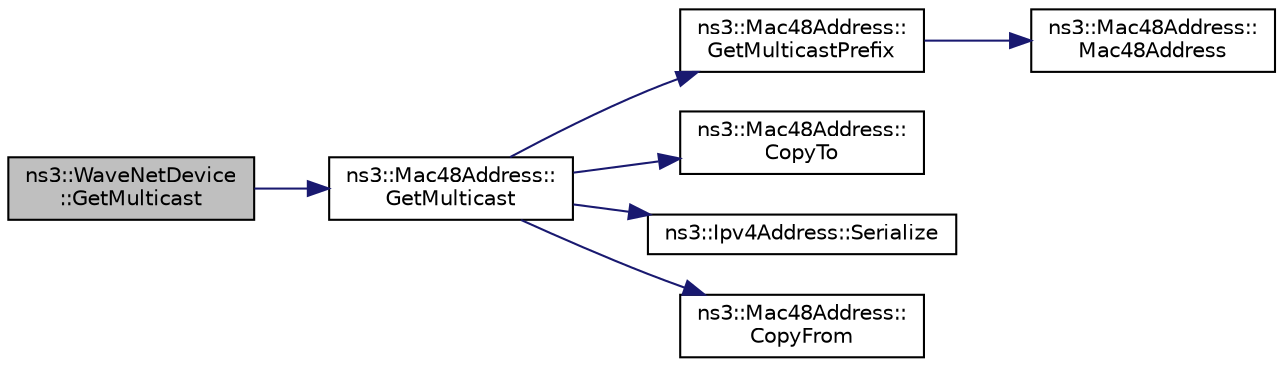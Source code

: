 digraph "ns3::WaveNetDevice::GetMulticast"
{
  edge [fontname="Helvetica",fontsize="10",labelfontname="Helvetica",labelfontsize="10"];
  node [fontname="Helvetica",fontsize="10",shape=record];
  rankdir="LR";
  Node1 [label="ns3::WaveNetDevice\l::GetMulticast",height=0.2,width=0.4,color="black", fillcolor="grey75", style="filled", fontcolor="black"];
  Node1 -> Node2 [color="midnightblue",fontsize="10",style="solid"];
  Node2 [label="ns3::Mac48Address::\lGetMulticast",height=0.2,width=0.4,color="black", fillcolor="white", style="filled",URL="$db/dee/classns3_1_1Mac48Address.html#a23d170f8c7a7d90a8110425620285819"];
  Node2 -> Node3 [color="midnightblue",fontsize="10",style="solid"];
  Node3 [label="ns3::Mac48Address::\lGetMulticastPrefix",height=0.2,width=0.4,color="black", fillcolor="white", style="filled",URL="$db/dee/classns3_1_1Mac48Address.html#a972212d7b69ef0beab1048c733619b3a"];
  Node3 -> Node4 [color="midnightblue",fontsize="10",style="solid"];
  Node4 [label="ns3::Mac48Address::\lMac48Address",height=0.2,width=0.4,color="black", fillcolor="white", style="filled",URL="$db/dee/classns3_1_1Mac48Address.html#a17882c09fc6317d5bcf4efdb62a37d07"];
  Node2 -> Node5 [color="midnightblue",fontsize="10",style="solid"];
  Node5 [label="ns3::Mac48Address::\lCopyTo",height=0.2,width=0.4,color="black", fillcolor="white", style="filled",URL="$db/dee/classns3_1_1Mac48Address.html#af18ec8c52c35fccc664802747ae9a0b6"];
  Node2 -> Node6 [color="midnightblue",fontsize="10",style="solid"];
  Node6 [label="ns3::Ipv4Address::Serialize",height=0.2,width=0.4,color="black", fillcolor="white", style="filled",URL="$de/d55/classns3_1_1Ipv4Address.html#afa8e7c9d7347c91dfcf5dab3f4a71a2b"];
  Node2 -> Node7 [color="midnightblue",fontsize="10",style="solid"];
  Node7 [label="ns3::Mac48Address::\lCopyFrom",height=0.2,width=0.4,color="black", fillcolor="white", style="filled",URL="$db/dee/classns3_1_1Mac48Address.html#a62033fab3f2c573f0cc0be1121d493d2"];
}
